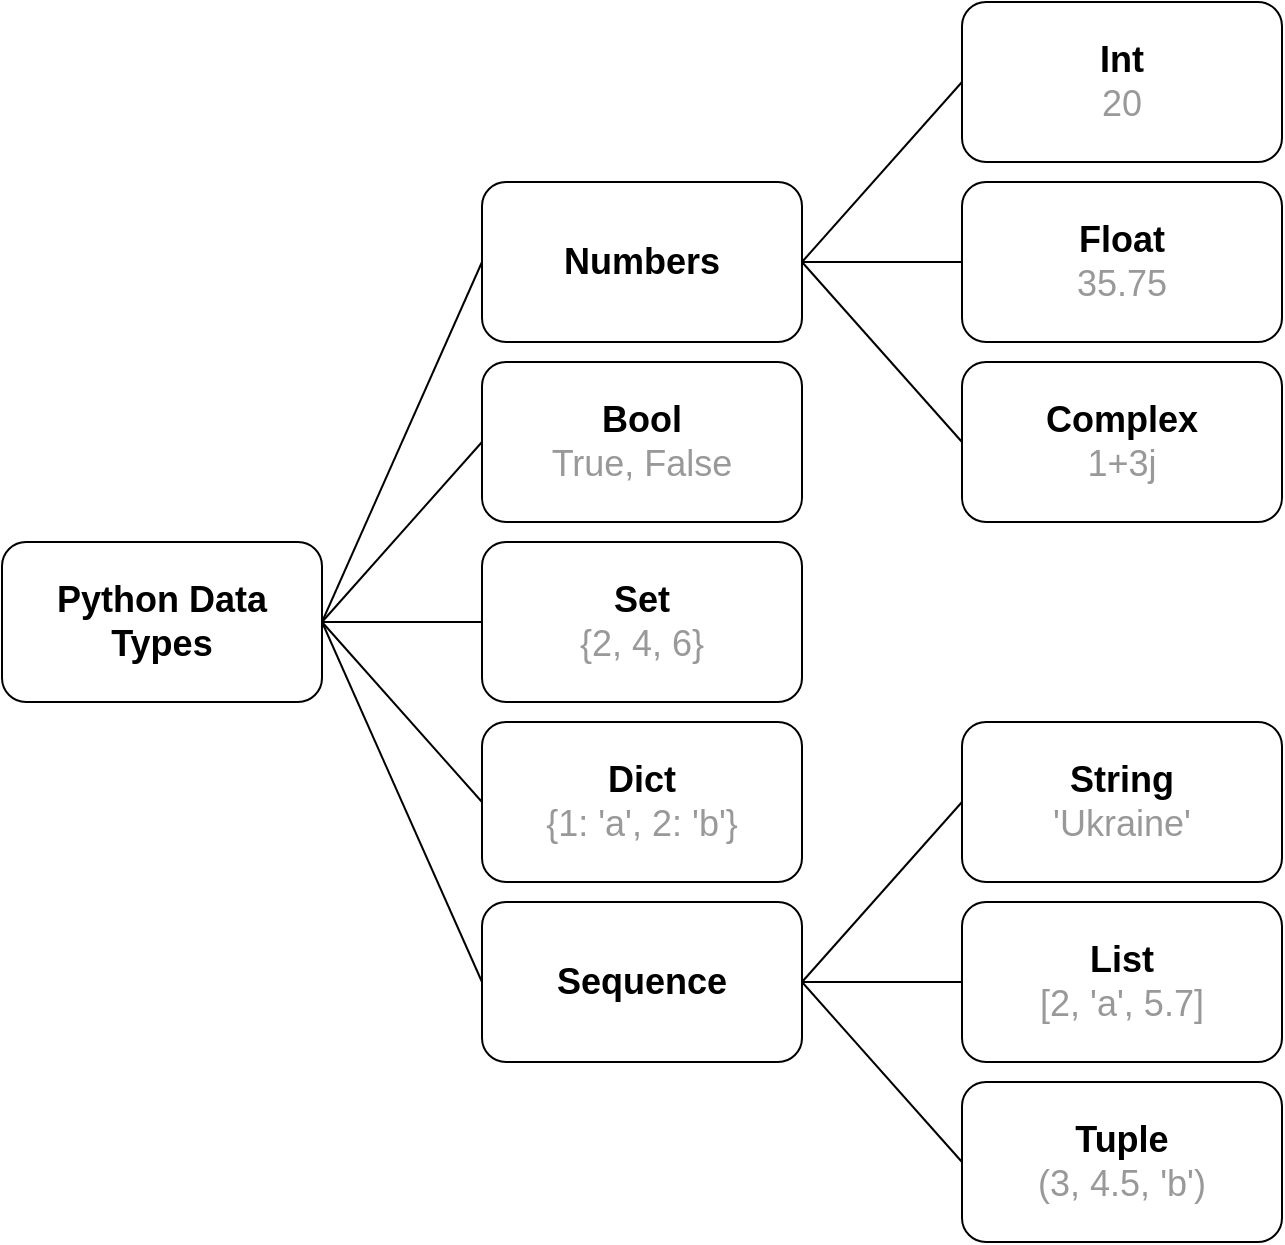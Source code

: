 <mxfile version="28.1.2">
  <diagram name="Сторінка-1" id="IrJhqZVKiqkFIoltrGHd">
    <mxGraphModel dx="1226" dy="736" grid="1" gridSize="10" guides="1" tooltips="1" connect="1" arrows="1" fold="1" page="1" pageScale="1" pageWidth="827" pageHeight="1169" math="0" shadow="0">
      <root>
        <mxCell id="0" />
        <mxCell id="1" parent="0" />
        <mxCell id="BnD3v3kvIMBMynWHJNCs-1" value="&lt;font style=&quot;font-size: 18px;&quot;&gt;&lt;b&gt;Python Data&lt;/b&gt;&lt;/font&gt;&lt;div&gt;&lt;font style=&quot;font-size: 18px;&quot;&gt;&lt;b&gt;Types&lt;/b&gt;&lt;/font&gt;&lt;/div&gt;" style="rounded=1;whiteSpace=wrap;html=1;" vertex="1" parent="1">
          <mxGeometry x="40" y="310" width="160" height="80" as="geometry" />
        </mxCell>
        <mxCell id="BnD3v3kvIMBMynWHJNCs-2" value="&lt;span style=&quot;font-size: 18px;&quot;&gt;&lt;b&gt;Set&lt;/b&gt;&lt;/span&gt;&lt;div&gt;&lt;span style=&quot;font-size: 18px;&quot;&gt;&lt;font style=&quot;color: rgb(153, 153, 153);&quot;&gt;{2, 4, 6}&lt;/font&gt;&lt;/span&gt;&lt;/div&gt;" style="rounded=1;whiteSpace=wrap;html=1;" vertex="1" parent="1">
          <mxGeometry x="280" y="310" width="160" height="80" as="geometry" />
        </mxCell>
        <mxCell id="BnD3v3kvIMBMynWHJNCs-3" value="&lt;span style=&quot;font-size: 18px;&quot;&gt;&lt;b&gt;Dict&lt;/b&gt;&lt;/span&gt;&lt;div&gt;&lt;span style=&quot;font-size: 18px;&quot;&gt;&lt;font style=&quot;color: rgb(153, 153, 153);&quot;&gt;{1: &#39;a&#39;, 2: &#39;b&#39;}&lt;/font&gt;&lt;/span&gt;&lt;/div&gt;" style="rounded=1;whiteSpace=wrap;html=1;" vertex="1" parent="1">
          <mxGeometry x="280" y="400" width="160" height="80" as="geometry" />
        </mxCell>
        <mxCell id="BnD3v3kvIMBMynWHJNCs-4" value="&lt;span style=&quot;font-size: 18px;&quot;&gt;&lt;b&gt;Bool&lt;/b&gt;&lt;/span&gt;&lt;div&gt;&lt;span style=&quot;font-size: 18px;&quot;&gt;&lt;font style=&quot;color: rgb(153, 153, 153);&quot;&gt;True, False&lt;/font&gt;&lt;/span&gt;&lt;/div&gt;" style="rounded=1;whiteSpace=wrap;html=1;" vertex="1" parent="1">
          <mxGeometry x="280" y="220" width="160" height="80" as="geometry" />
        </mxCell>
        <mxCell id="BnD3v3kvIMBMynWHJNCs-5" value="&lt;span style=&quot;font-size: 18px;&quot;&gt;&lt;b&gt;Numbers&lt;/b&gt;&lt;/span&gt;" style="rounded=1;whiteSpace=wrap;html=1;" vertex="1" parent="1">
          <mxGeometry x="280" y="130" width="160" height="80" as="geometry" />
        </mxCell>
        <mxCell id="BnD3v3kvIMBMynWHJNCs-6" value="&lt;span style=&quot;font-size: 18px;&quot;&gt;&lt;b&gt;Sequence&lt;/b&gt;&lt;/span&gt;" style="rounded=1;whiteSpace=wrap;html=1;" vertex="1" parent="1">
          <mxGeometry x="280" y="490" width="160" height="80" as="geometry" />
        </mxCell>
        <mxCell id="BnD3v3kvIMBMynWHJNCs-7" value="&lt;span style=&quot;font-size: 18px;&quot;&gt;&lt;b&gt;Float&lt;/b&gt;&lt;/span&gt;&lt;div&gt;&lt;span style=&quot;font-size: 18px;&quot;&gt;&lt;font style=&quot;color: rgb(153, 153, 153);&quot;&gt;35.75&lt;/font&gt;&lt;/span&gt;&lt;/div&gt;" style="rounded=1;whiteSpace=wrap;html=1;" vertex="1" parent="1">
          <mxGeometry x="520" y="130" width="160" height="80" as="geometry" />
        </mxCell>
        <mxCell id="BnD3v3kvIMBMynWHJNCs-8" value="&lt;span style=&quot;font-size: 18px;&quot;&gt;&lt;b&gt;Int&lt;/b&gt;&lt;/span&gt;&lt;div&gt;&lt;span style=&quot;font-size: 18px;&quot;&gt;&lt;font style=&quot;color: rgb(153, 153, 153);&quot;&gt;20&lt;/font&gt;&lt;/span&gt;&lt;/div&gt;" style="rounded=1;whiteSpace=wrap;html=1;" vertex="1" parent="1">
          <mxGeometry x="520" y="40" width="160" height="80" as="geometry" />
        </mxCell>
        <mxCell id="BnD3v3kvIMBMynWHJNCs-9" value="&lt;span style=&quot;font-size: 18px;&quot;&gt;&lt;b&gt;Complex&lt;/b&gt;&lt;/span&gt;&lt;div&gt;&lt;span style=&quot;font-size: 18px;&quot;&gt;&lt;font style=&quot;color: rgb(153, 153, 153);&quot;&gt;1+3j&lt;/font&gt;&lt;/span&gt;&lt;/div&gt;" style="rounded=1;whiteSpace=wrap;html=1;" vertex="1" parent="1">
          <mxGeometry x="520" y="220" width="160" height="80" as="geometry" />
        </mxCell>
        <mxCell id="BnD3v3kvIMBMynWHJNCs-10" value="&lt;span style=&quot;font-size: 18px;&quot;&gt;&lt;b&gt;List&lt;/b&gt;&lt;/span&gt;&lt;div&gt;&lt;span style=&quot;font-size: 18px;&quot;&gt;&lt;font style=&quot;color: rgb(153, 153, 153);&quot;&gt;[2, &#39;a&#39;, 5.7]&lt;/font&gt;&lt;/span&gt;&lt;/div&gt;" style="rounded=1;whiteSpace=wrap;html=1;" vertex="1" parent="1">
          <mxGeometry x="520" y="490" width="160" height="80" as="geometry" />
        </mxCell>
        <mxCell id="BnD3v3kvIMBMynWHJNCs-11" value="&lt;span style=&quot;font-size: 18px;&quot;&gt;&lt;b&gt;String&lt;/b&gt;&lt;/span&gt;&lt;div&gt;&lt;span style=&quot;font-size: 18px;&quot;&gt;&lt;font style=&quot;color: rgb(153, 153, 153);&quot;&gt;&#39;Ukraine&#39;&lt;/font&gt;&lt;/span&gt;&lt;/div&gt;" style="rounded=1;whiteSpace=wrap;html=1;" vertex="1" parent="1">
          <mxGeometry x="520" y="400" width="160" height="80" as="geometry" />
        </mxCell>
        <mxCell id="BnD3v3kvIMBMynWHJNCs-12" value="&lt;span style=&quot;font-size: 18px;&quot;&gt;&lt;b&gt;Tuple&lt;/b&gt;&lt;/span&gt;&lt;div&gt;&lt;span style=&quot;font-size: 18px;&quot;&gt;&lt;font style=&quot;color: rgb(153, 153, 153);&quot;&gt;(3, 4.5, &#39;b&#39;)&lt;/font&gt;&lt;/span&gt;&lt;/div&gt;" style="rounded=1;whiteSpace=wrap;html=1;" vertex="1" parent="1">
          <mxGeometry x="520" y="580" width="160" height="80" as="geometry" />
        </mxCell>
        <mxCell id="BnD3v3kvIMBMynWHJNCs-13" value="" style="endArrow=none;html=1;rounded=0;exitX=1;exitY=0.5;exitDx=0;exitDy=0;entryX=0;entryY=0.5;entryDx=0;entryDy=0;" edge="1" parent="1" source="BnD3v3kvIMBMynWHJNCs-1" target="BnD3v3kvIMBMynWHJNCs-2">
          <mxGeometry width="50" height="50" relative="1" as="geometry">
            <mxPoint x="280" y="430" as="sourcePoint" />
            <mxPoint x="330" y="380" as="targetPoint" />
          </mxGeometry>
        </mxCell>
        <mxCell id="BnD3v3kvIMBMynWHJNCs-14" value="" style="endArrow=none;html=1;rounded=0;exitX=1;exitY=0.5;exitDx=0;exitDy=0;entryX=0;entryY=0.5;entryDx=0;entryDy=0;" edge="1" parent="1" source="BnD3v3kvIMBMynWHJNCs-1" target="BnD3v3kvIMBMynWHJNCs-3">
          <mxGeometry width="50" height="50" relative="1" as="geometry">
            <mxPoint x="280" y="430" as="sourcePoint" />
            <mxPoint x="330" y="380" as="targetPoint" />
          </mxGeometry>
        </mxCell>
        <mxCell id="BnD3v3kvIMBMynWHJNCs-15" value="" style="endArrow=none;html=1;rounded=0;exitX=1;exitY=0.5;exitDx=0;exitDy=0;entryX=0;entryY=0.5;entryDx=0;entryDy=0;" edge="1" parent="1" source="BnD3v3kvIMBMynWHJNCs-1" target="BnD3v3kvIMBMynWHJNCs-4">
          <mxGeometry width="50" height="50" relative="1" as="geometry">
            <mxPoint x="280" y="430" as="sourcePoint" />
            <mxPoint x="330" y="380" as="targetPoint" />
          </mxGeometry>
        </mxCell>
        <mxCell id="BnD3v3kvIMBMynWHJNCs-16" value="" style="endArrow=none;html=1;rounded=0;exitX=1;exitY=0.5;exitDx=0;exitDy=0;entryX=0;entryY=0.5;entryDx=0;entryDy=0;" edge="1" parent="1" source="BnD3v3kvIMBMynWHJNCs-1" target="BnD3v3kvIMBMynWHJNCs-6">
          <mxGeometry width="50" height="50" relative="1" as="geometry">
            <mxPoint x="280" y="430" as="sourcePoint" />
            <mxPoint x="330" y="380" as="targetPoint" />
          </mxGeometry>
        </mxCell>
        <mxCell id="BnD3v3kvIMBMynWHJNCs-17" value="" style="endArrow=none;html=1;rounded=0;entryX=0;entryY=0.5;entryDx=0;entryDy=0;" edge="1" parent="1" target="BnD3v3kvIMBMynWHJNCs-5">
          <mxGeometry width="50" height="50" relative="1" as="geometry">
            <mxPoint x="200" y="350" as="sourcePoint" />
            <mxPoint x="330" y="380" as="targetPoint" />
          </mxGeometry>
        </mxCell>
        <mxCell id="BnD3v3kvIMBMynWHJNCs-18" value="" style="endArrow=none;html=1;rounded=0;exitX=1;exitY=0.5;exitDx=0;exitDy=0;entryX=0;entryY=0.5;entryDx=0;entryDy=0;" edge="1" parent="1" source="BnD3v3kvIMBMynWHJNCs-5" target="BnD3v3kvIMBMynWHJNCs-8">
          <mxGeometry width="50" height="50" relative="1" as="geometry">
            <mxPoint x="280" y="430" as="sourcePoint" />
            <mxPoint x="330" y="380" as="targetPoint" />
          </mxGeometry>
        </mxCell>
        <mxCell id="BnD3v3kvIMBMynWHJNCs-19" value="" style="endArrow=none;html=1;rounded=0;entryX=1;entryY=0.5;entryDx=0;entryDy=0;exitX=0;exitY=0.5;exitDx=0;exitDy=0;" edge="1" parent="1" source="BnD3v3kvIMBMynWHJNCs-7" target="BnD3v3kvIMBMynWHJNCs-5">
          <mxGeometry width="50" height="50" relative="1" as="geometry">
            <mxPoint x="280" y="430" as="sourcePoint" />
            <mxPoint x="330" y="380" as="targetPoint" />
          </mxGeometry>
        </mxCell>
        <mxCell id="BnD3v3kvIMBMynWHJNCs-20" value="" style="endArrow=none;html=1;rounded=0;exitX=0;exitY=0.5;exitDx=0;exitDy=0;entryX=1;entryY=0.5;entryDx=0;entryDy=0;" edge="1" parent="1" source="BnD3v3kvIMBMynWHJNCs-9" target="BnD3v3kvIMBMynWHJNCs-5">
          <mxGeometry width="50" height="50" relative="1" as="geometry">
            <mxPoint x="280" y="430" as="sourcePoint" />
            <mxPoint x="450" y="170" as="targetPoint" />
          </mxGeometry>
        </mxCell>
        <mxCell id="BnD3v3kvIMBMynWHJNCs-21" value="" style="endArrow=none;html=1;rounded=0;exitX=1;exitY=0.5;exitDx=0;exitDy=0;entryX=0;entryY=0.5;entryDx=0;entryDy=0;" edge="1" parent="1" source="BnD3v3kvIMBMynWHJNCs-6" target="BnD3v3kvIMBMynWHJNCs-11">
          <mxGeometry width="50" height="50" relative="1" as="geometry">
            <mxPoint x="280" y="430" as="sourcePoint" />
            <mxPoint x="330" y="380" as="targetPoint" />
          </mxGeometry>
        </mxCell>
        <mxCell id="BnD3v3kvIMBMynWHJNCs-22" value="" style="endArrow=none;html=1;rounded=0;exitX=1;exitY=0.5;exitDx=0;exitDy=0;entryX=0;entryY=0.5;entryDx=0;entryDy=0;" edge="1" parent="1" source="BnD3v3kvIMBMynWHJNCs-6" target="BnD3v3kvIMBMynWHJNCs-10">
          <mxGeometry width="50" height="50" relative="1" as="geometry">
            <mxPoint x="280" y="430" as="sourcePoint" />
            <mxPoint x="330" y="380" as="targetPoint" />
          </mxGeometry>
        </mxCell>
        <mxCell id="BnD3v3kvIMBMynWHJNCs-23" value="" style="endArrow=none;html=1;rounded=0;entryX=0;entryY=0.5;entryDx=0;entryDy=0;" edge="1" parent="1" target="BnD3v3kvIMBMynWHJNCs-12">
          <mxGeometry width="50" height="50" relative="1" as="geometry">
            <mxPoint x="440" y="530" as="sourcePoint" />
            <mxPoint x="330" y="380" as="targetPoint" />
          </mxGeometry>
        </mxCell>
      </root>
    </mxGraphModel>
  </diagram>
</mxfile>
